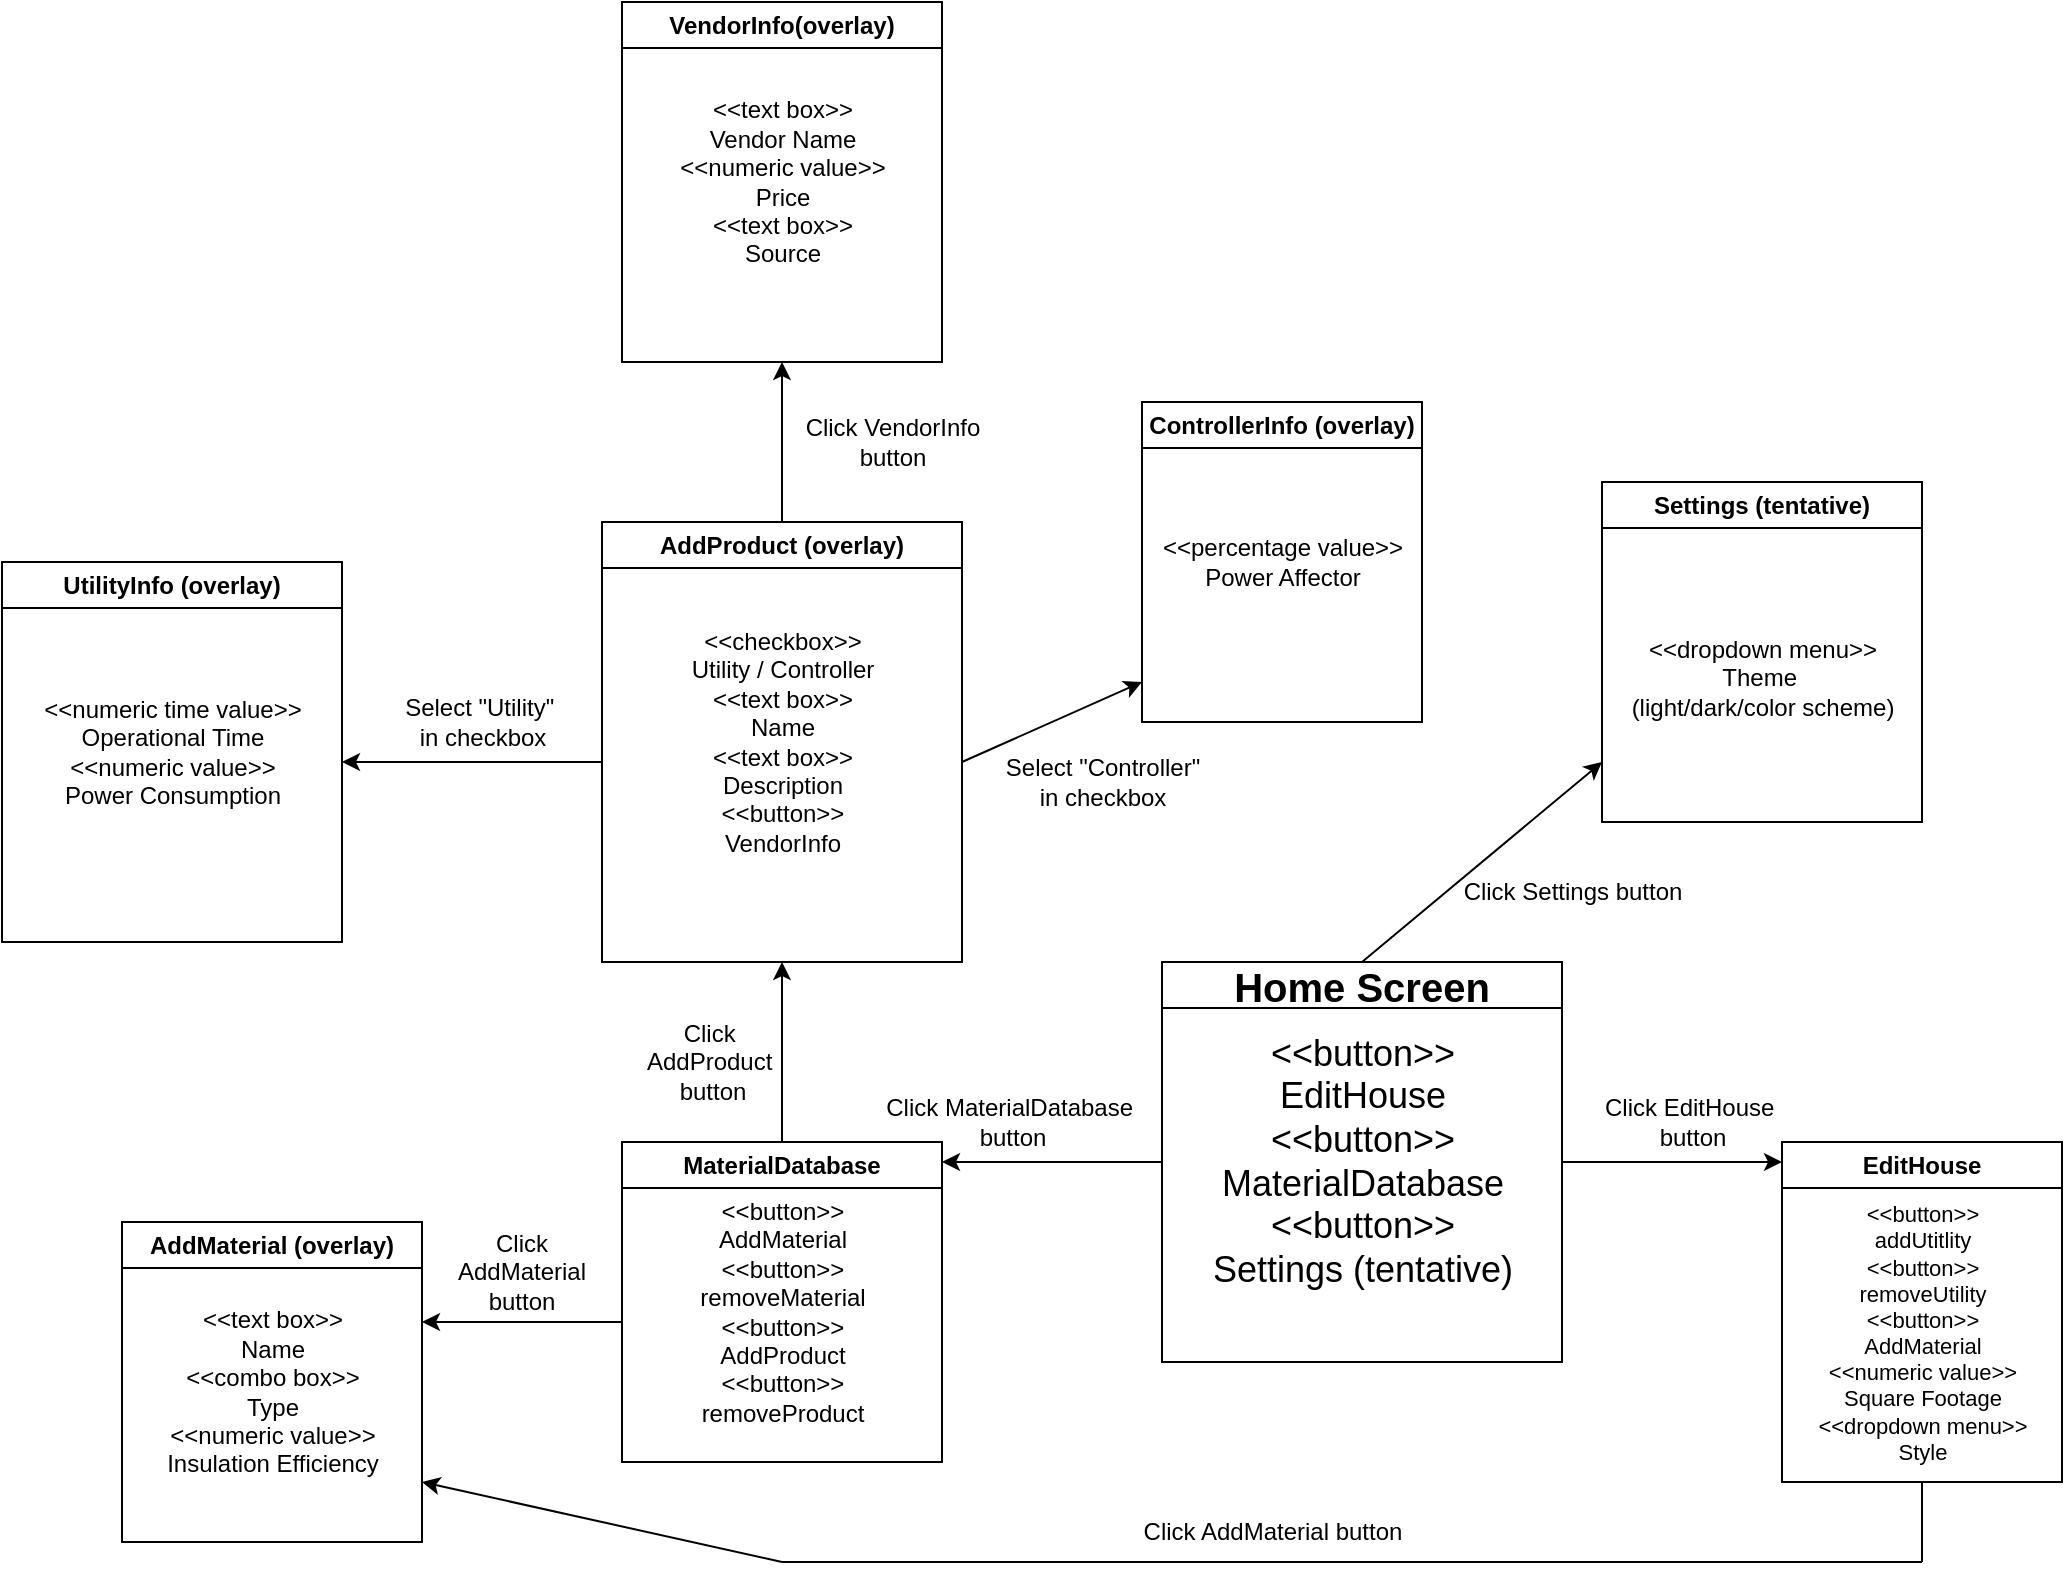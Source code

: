 <mxfile version="24.3.0" type="github">
  <diagram name="Page-1" id="PuLB1DdDrO7nmJHF8hCm">
    <mxGraphModel dx="2093" dy="1942" grid="1" gridSize="10" guides="1" tooltips="1" connect="1" arrows="1" fold="1" page="1" pageScale="1" pageWidth="850" pageHeight="1100" math="0" shadow="0">
      <root>
        <mxCell id="0" />
        <mxCell id="1" parent="0" />
        <mxCell id="OUQnIHwVqGI0HXNHsA7D-2" value="&lt;font style=&quot;font-size: 20px;&quot;&gt;Home Screen&lt;/font&gt;" style="swimlane;whiteSpace=wrap;html=1;" parent="1" vertex="1">
          <mxGeometry x="290" y="140" width="200" height="200" as="geometry" />
        </mxCell>
        <mxCell id="OUQnIHwVqGI0HXNHsA7D-3" value="&lt;font style=&quot;font-size: 18px;&quot;&gt;&amp;lt;&amp;lt;button&amp;gt;&amp;gt;&lt;/font&gt;&lt;div style=&quot;font-size: 18px;&quot;&gt;&lt;font style=&quot;font-size: 18px;&quot;&gt;EditHouse&lt;/font&gt;&lt;/div&gt;&lt;div style=&quot;font-size: 18px;&quot;&gt;&lt;font style=&quot;font-size: 18px;&quot;&gt;&amp;lt;&amp;lt;button&amp;gt;&amp;gt;&lt;/font&gt;&lt;/div&gt;&lt;div style=&quot;font-size: 18px;&quot;&gt;&lt;font style=&quot;font-size: 18px;&quot;&gt;MaterialDatabase&lt;/font&gt;&lt;/div&gt;&lt;div style=&quot;font-size: 18px;&quot;&gt;&lt;font style=&quot;font-size: 18px;&quot;&gt;&amp;lt;&amp;lt;button&amp;gt;&amp;gt;&lt;/font&gt;&lt;/div&gt;&lt;div style=&quot;font-size: 18px;&quot;&gt;&lt;font style=&quot;font-size: 18px;&quot;&gt;Settings (tentative)&lt;/font&gt;&lt;/div&gt;" style="text;html=1;align=center;verticalAlign=middle;resizable=0;points=[];autosize=1;strokeColor=none;fillColor=none;" parent="OUQnIHwVqGI0HXNHsA7D-2" vertex="1">
          <mxGeometry x="15" y="30" width="170" height="140" as="geometry" />
        </mxCell>
        <mxCell id="OUQnIHwVqGI0HXNHsA7D-4" value="" style="endArrow=classic;html=1;rounded=0;" parent="1" edge="1">
          <mxGeometry width="50" height="50" relative="1" as="geometry">
            <mxPoint x="490" y="240" as="sourcePoint" />
            <mxPoint x="600" y="240" as="targetPoint" />
          </mxGeometry>
        </mxCell>
        <mxCell id="OUQnIHwVqGI0HXNHsA7D-5" value="Click EditHouse&amp;nbsp;&lt;div&gt;button&lt;/div&gt;" style="text;html=1;align=center;verticalAlign=middle;resizable=0;points=[];autosize=1;strokeColor=none;fillColor=none;" parent="1" vertex="1">
          <mxGeometry x="500" y="200" width="110" height="40" as="geometry" />
        </mxCell>
        <mxCell id="OUQnIHwVqGI0HXNHsA7D-6" value="EditHouse" style="swimlane;whiteSpace=wrap;html=1;" parent="1" vertex="1">
          <mxGeometry x="600" y="230" width="140" height="170" as="geometry" />
        </mxCell>
        <mxCell id="OUQnIHwVqGI0HXNHsA7D-7" value="&lt;font style=&quot;font-size: 11px;&quot;&gt;&amp;lt;&amp;lt;button&amp;gt;&amp;gt;&lt;/font&gt;&lt;div style=&quot;font-size: 11px;&quot;&gt;&lt;font style=&quot;font-size: 11px;&quot;&gt;addUtitlity&lt;/font&gt;&lt;/div&gt;&lt;div style=&quot;font-size: 11px;&quot;&gt;&lt;font style=&quot;font-size: 11px;&quot;&gt;&amp;lt;&amp;lt;button&amp;gt;&amp;gt;&lt;/font&gt;&lt;/div&gt;&lt;div style=&quot;font-size: 11px;&quot;&gt;&lt;font style=&quot;font-size: 11px;&quot;&gt;removeUtility&lt;/font&gt;&lt;/div&gt;&lt;div style=&quot;font-size: 11px;&quot;&gt;&lt;font style=&quot;font-size: 11px;&quot;&gt;&amp;lt;&amp;lt;button&amp;gt;&amp;gt;&lt;br&gt;AddMaterial&lt;/font&gt;&lt;/div&gt;&lt;div style=&quot;font-size: 11px;&quot;&gt;&lt;font style=&quot;font-size: 11px;&quot;&gt;&amp;lt;&amp;lt;numeric value&amp;gt;&amp;gt;&lt;br&gt;Square Footage&lt;/font&gt;&lt;/div&gt;&lt;div style=&quot;font-size: 11px;&quot;&gt;&lt;font style=&quot;font-size: 11px;&quot;&gt;&amp;lt;&amp;lt;dropdown menu&amp;gt;&amp;gt;&lt;/font&gt;&lt;/div&gt;&lt;div style=&quot;font-size: 11px;&quot;&gt;&lt;font style=&quot;font-size: 11px;&quot;&gt;Style&lt;/font&gt;&lt;/div&gt;" style="text;html=1;align=center;verticalAlign=middle;resizable=0;points=[];autosize=1;strokeColor=none;fillColor=none;" parent="OUQnIHwVqGI0HXNHsA7D-6" vertex="1">
          <mxGeometry x="5" y="20" width="130" height="150" as="geometry" />
        </mxCell>
        <mxCell id="OUQnIHwVqGI0HXNHsA7D-9" value="" style="endArrow=classic;html=1;rounded=0;exitX=0;exitY=0.5;exitDx=0;exitDy=0;" parent="1" source="OUQnIHwVqGI0HXNHsA7D-2" edge="1">
          <mxGeometry width="50" height="50" relative="1" as="geometry">
            <mxPoint x="310" y="310" as="sourcePoint" />
            <mxPoint x="180" y="240" as="targetPoint" />
          </mxGeometry>
        </mxCell>
        <mxCell id="OUQnIHwVqGI0HXNHsA7D-10" value="Click MaterialDatabase&amp;nbsp;&lt;div&gt;button&lt;/div&gt;" style="text;html=1;align=center;verticalAlign=middle;resizable=0;points=[];autosize=1;strokeColor=none;fillColor=none;" parent="1" vertex="1">
          <mxGeometry x="140" y="200" width="150" height="40" as="geometry" />
        </mxCell>
        <mxCell id="OUQnIHwVqGI0HXNHsA7D-11" value="MaterialDatabase" style="swimlane;whiteSpace=wrap;html=1;" parent="1" vertex="1">
          <mxGeometry x="20" y="230" width="160" height="160" as="geometry" />
        </mxCell>
        <mxCell id="OUQnIHwVqGI0HXNHsA7D-18" value="&amp;lt;&amp;lt;button&amp;gt;&amp;gt;&lt;div&gt;AddMaterial&lt;/div&gt;&lt;div&gt;&amp;lt;&amp;lt;button&amp;gt;&amp;gt;&lt;/div&gt;&lt;div&gt;removeMaterial&lt;/div&gt;&lt;div&gt;&amp;lt;&amp;lt;button&amp;gt;&amp;gt;&lt;/div&gt;&lt;div&gt;AddProduct&lt;/div&gt;&lt;div&gt;&amp;lt;&amp;lt;button&amp;gt;&amp;gt;&lt;/div&gt;&lt;div&gt;removeProduct&lt;/div&gt;" style="text;html=1;align=center;verticalAlign=middle;resizable=0;points=[];autosize=1;strokeColor=none;fillColor=none;" parent="OUQnIHwVqGI0HXNHsA7D-11" vertex="1">
          <mxGeometry x="25" y="20" width="110" height="130" as="geometry" />
        </mxCell>
        <mxCell id="OUQnIHwVqGI0HXNHsA7D-19" value="" style="endArrow=classic;html=1;rounded=0;" parent="OUQnIHwVqGI0HXNHsA7D-11" edge="1">
          <mxGeometry width="50" height="50" relative="1" as="geometry">
            <mxPoint y="90" as="sourcePoint" />
            <mxPoint x="-100" y="90" as="targetPoint" />
          </mxGeometry>
        </mxCell>
        <mxCell id="OUQnIHwVqGI0HXNHsA7D-13" value="" style="endArrow=none;html=1;rounded=0;" parent="1" edge="1">
          <mxGeometry width="50" height="50" relative="1" as="geometry">
            <mxPoint x="670" y="440" as="sourcePoint" />
            <mxPoint x="670" y="400" as="targetPoint" />
          </mxGeometry>
        </mxCell>
        <mxCell id="OUQnIHwVqGI0HXNHsA7D-14" value="" style="endArrow=none;html=1;rounded=0;" parent="1" edge="1">
          <mxGeometry width="50" height="50" relative="1" as="geometry">
            <mxPoint x="100" y="440" as="sourcePoint" />
            <mxPoint x="670" y="440" as="targetPoint" />
          </mxGeometry>
        </mxCell>
        <mxCell id="OUQnIHwVqGI0HXNHsA7D-16" value="" style="endArrow=classic;html=1;rounded=0;" parent="1" edge="1">
          <mxGeometry width="50" height="50" relative="1" as="geometry">
            <mxPoint x="100" y="440" as="sourcePoint" />
            <mxPoint x="-80" y="400" as="targetPoint" />
          </mxGeometry>
        </mxCell>
        <mxCell id="OUQnIHwVqGI0HXNHsA7D-17" value="Click AddMaterial button" style="text;html=1;align=center;verticalAlign=middle;resizable=0;points=[];autosize=1;strokeColor=none;fillColor=none;" parent="1" vertex="1">
          <mxGeometry x="270" y="410" width="150" height="30" as="geometry" />
        </mxCell>
        <mxCell id="OUQnIHwVqGI0HXNHsA7D-20" value="Click AddMaterial button" style="text;html=1;align=center;verticalAlign=middle;whiteSpace=wrap;rounded=0;" parent="1" vertex="1">
          <mxGeometry x="-60" y="280" width="60" height="30" as="geometry" />
        </mxCell>
        <mxCell id="OUQnIHwVqGI0HXNHsA7D-21" value="AddMaterial (overlay)" style="swimlane;whiteSpace=wrap;html=1;" parent="1" vertex="1">
          <mxGeometry x="-230" y="270" width="150" height="160" as="geometry" />
        </mxCell>
        <mxCell id="OUQnIHwVqGI0HXNHsA7D-22" value="&amp;lt;&amp;lt;text box&amp;gt;&amp;gt;&lt;div&gt;Name&lt;/div&gt;&lt;div&gt;&amp;lt;&amp;lt;combo box&amp;gt;&amp;gt;&lt;/div&gt;&lt;div&gt;Type&lt;/div&gt;&lt;div&gt;&amp;lt;&amp;lt;numeric value&amp;gt;&amp;gt;&lt;br&gt;Insulation Efficiency&lt;/div&gt;" style="text;html=1;align=center;verticalAlign=middle;resizable=0;points=[];autosize=1;strokeColor=none;fillColor=none;" parent="OUQnIHwVqGI0HXNHsA7D-21" vertex="1">
          <mxGeometry x="10" y="35" width="130" height="100" as="geometry" />
        </mxCell>
        <mxCell id="OUQnIHwVqGI0HXNHsA7D-23" value="" style="endArrow=classic;html=1;rounded=0;" parent="1" edge="1">
          <mxGeometry width="50" height="50" relative="1" as="geometry">
            <mxPoint x="100" y="230" as="sourcePoint" />
            <mxPoint x="100" y="140" as="targetPoint" />
          </mxGeometry>
        </mxCell>
        <mxCell id="OUQnIHwVqGI0HXNHsA7D-24" value="Click&amp;nbsp;&lt;div&gt;AddProduct&amp;nbsp;&lt;div&gt;button&lt;/div&gt;&lt;/div&gt;" style="text;html=1;align=center;verticalAlign=middle;resizable=0;points=[];autosize=1;strokeColor=none;fillColor=none;" parent="1" vertex="1">
          <mxGeometry x="20" y="160" width="90" height="60" as="geometry" />
        </mxCell>
        <mxCell id="OUQnIHwVqGI0HXNHsA7D-25" value="AddProduct (overlay)" style="swimlane;whiteSpace=wrap;html=1;" parent="1" vertex="1">
          <mxGeometry x="10" y="-80" width="180" height="220" as="geometry" />
        </mxCell>
        <mxCell id="OUQnIHwVqGI0HXNHsA7D-26" value="&amp;lt;&amp;lt;checkbox&amp;gt;&amp;gt;&lt;div&gt;Utility / Controller&lt;/div&gt;&lt;div&gt;&amp;lt;&amp;lt;text box&amp;gt;&amp;gt;&lt;/div&gt;&lt;div&gt;Name&lt;/div&gt;&lt;div&gt;&amp;lt;&amp;lt;text box&amp;gt;&amp;gt;&lt;/div&gt;&lt;div&gt;Description&lt;/div&gt;&lt;div&gt;&amp;lt;&amp;lt;button&amp;gt;&amp;gt;&lt;/div&gt;&lt;div&gt;VendorInfo&lt;/div&gt;" style="text;html=1;align=center;verticalAlign=middle;resizable=0;points=[];autosize=1;strokeColor=none;fillColor=none;" parent="OUQnIHwVqGI0HXNHsA7D-25" vertex="1">
          <mxGeometry x="35" y="45" width="110" height="130" as="geometry" />
        </mxCell>
        <mxCell id="OUQnIHwVqGI0HXNHsA7D-31" value="" style="endArrow=classic;html=1;rounded=0;" parent="OUQnIHwVqGI0HXNHsA7D-25" edge="1">
          <mxGeometry width="50" height="50" relative="1" as="geometry">
            <mxPoint y="120" as="sourcePoint" />
            <mxPoint x="-130" y="120" as="targetPoint" />
          </mxGeometry>
        </mxCell>
        <mxCell id="OUQnIHwVqGI0HXNHsA7D-27" value="" style="endArrow=classic;html=1;rounded=0;" parent="1" edge="1">
          <mxGeometry width="50" height="50" relative="1" as="geometry">
            <mxPoint x="190" y="40" as="sourcePoint" />
            <mxPoint x="280" as="targetPoint" />
          </mxGeometry>
        </mxCell>
        <mxCell id="OUQnIHwVqGI0HXNHsA7D-28" value="Select &quot;Controller&quot; &lt;br&gt;in checkbox" style="text;html=1;align=center;verticalAlign=middle;resizable=0;points=[];autosize=1;strokeColor=none;fillColor=none;" parent="1" vertex="1">
          <mxGeometry x="200" y="30" width="120" height="40" as="geometry" />
        </mxCell>
        <mxCell id="OUQnIHwVqGI0HXNHsA7D-29" value="ControllerInfo (overlay)" style="swimlane;whiteSpace=wrap;html=1;startSize=23;" parent="1" vertex="1">
          <mxGeometry x="280" y="-140" width="140" height="160" as="geometry" />
        </mxCell>
        <mxCell id="OUQnIHwVqGI0HXNHsA7D-35" value="&amp;lt;&amp;lt;percentage value&amp;gt;&amp;gt;&lt;div&gt;Power Affector&lt;/div&gt;" style="text;html=1;align=center;verticalAlign=middle;resizable=0;points=[];autosize=1;strokeColor=none;fillColor=none;" parent="OUQnIHwVqGI0HXNHsA7D-29" vertex="1">
          <mxGeometry y="60" width="140" height="40" as="geometry" />
        </mxCell>
        <mxCell id="OUQnIHwVqGI0HXNHsA7D-32" value="UtilityInfo (overlay)" style="swimlane;whiteSpace=wrap;html=1;" parent="1" vertex="1">
          <mxGeometry x="-290" y="-60" width="170" height="190" as="geometry" />
        </mxCell>
        <mxCell id="OUQnIHwVqGI0HXNHsA7D-34" value="&amp;lt;&amp;lt;numeric time value&amp;gt;&amp;gt;&lt;div&gt;Operational Time&lt;/div&gt;&lt;div&gt;&amp;lt;&amp;lt;numeric value&amp;gt;&amp;gt;&lt;br&gt;Power Consumption&lt;/div&gt;" style="text;html=1;align=center;verticalAlign=middle;resizable=0;points=[];autosize=1;strokeColor=none;fillColor=none;" parent="OUQnIHwVqGI0HXNHsA7D-32" vertex="1">
          <mxGeometry x="10" y="60" width="150" height="70" as="geometry" />
        </mxCell>
        <mxCell id="OUQnIHwVqGI0HXNHsA7D-33" value="Select &quot;Utility&quot;&amp;nbsp;&lt;div&gt;in checkbox&lt;/div&gt;" style="text;html=1;align=center;verticalAlign=middle;resizable=0;points=[];autosize=1;strokeColor=none;fillColor=none;" parent="1" vertex="1">
          <mxGeometry x="-100" width="100" height="40" as="geometry" />
        </mxCell>
        <mxCell id="OUQnIHwVqGI0HXNHsA7D-36" value="" style="endArrow=classic;html=1;rounded=0;" parent="1" edge="1">
          <mxGeometry width="50" height="50" relative="1" as="geometry">
            <mxPoint x="100" y="-80" as="sourcePoint" />
            <mxPoint x="100" y="-160" as="targetPoint" />
          </mxGeometry>
        </mxCell>
        <mxCell id="OUQnIHwVqGI0HXNHsA7D-37" value="VendorInfo(overlay)" style="swimlane;whiteSpace=wrap;html=1;" parent="1" vertex="1">
          <mxGeometry x="20" y="-340" width="160" height="180" as="geometry" />
        </mxCell>
        <mxCell id="OUQnIHwVqGI0HXNHsA7D-39" value="&amp;lt;&amp;lt;text box&amp;gt;&amp;gt;&lt;div&gt;Vendor Name&lt;/div&gt;&lt;div&gt;&amp;lt;&amp;lt;numeric value&amp;gt;&amp;gt;&lt;br&gt;Price&lt;/div&gt;&lt;div&gt;&amp;lt;&amp;lt;text box&amp;gt;&amp;gt;&lt;br&gt;Source&lt;/div&gt;" style="text;html=1;align=center;verticalAlign=middle;resizable=0;points=[];autosize=1;strokeColor=none;fillColor=none;" parent="OUQnIHwVqGI0HXNHsA7D-37" vertex="1">
          <mxGeometry x="15" y="40" width="130" height="100" as="geometry" />
        </mxCell>
        <mxCell id="OUQnIHwVqGI0HXNHsA7D-38" value="Click VendorInfo&lt;div&gt;button&lt;/div&gt;" style="text;html=1;align=center;verticalAlign=middle;resizable=0;points=[];autosize=1;strokeColor=none;fillColor=none;" parent="1" vertex="1">
          <mxGeometry x="100" y="-140" width="110" height="40" as="geometry" />
        </mxCell>
        <mxCell id="fruT9f8GjVpo4-_wTnko-1" value="" style="endArrow=classic;html=1;rounded=0;" edge="1" parent="1">
          <mxGeometry width="50" height="50" relative="1" as="geometry">
            <mxPoint x="390" y="140" as="sourcePoint" />
            <mxPoint x="510" y="40" as="targetPoint" />
          </mxGeometry>
        </mxCell>
        <mxCell id="fruT9f8GjVpo4-_wTnko-2" value="Settings (tentative)" style="swimlane;whiteSpace=wrap;html=1;" vertex="1" parent="1">
          <mxGeometry x="510" y="-100" width="160" height="170" as="geometry" />
        </mxCell>
        <mxCell id="fruT9f8GjVpo4-_wTnko-3" value="&amp;lt;&amp;lt;dropdown menu&amp;gt;&amp;gt;&lt;div&gt;Theme&amp;nbsp;&lt;/div&gt;&lt;div&gt;(light/dark/color scheme)&lt;br&gt;&lt;div&gt;&lt;br&gt;&lt;/div&gt;&lt;/div&gt;" style="text;html=1;align=center;verticalAlign=middle;resizable=0;points=[];autosize=1;strokeColor=none;fillColor=none;" vertex="1" parent="fruT9f8GjVpo4-_wTnko-2">
          <mxGeometry x="5" y="70" width="150" height="70" as="geometry" />
        </mxCell>
        <mxCell id="fruT9f8GjVpo4-_wTnko-4" value="Click Settings button" style="text;html=1;align=center;verticalAlign=middle;resizable=0;points=[];autosize=1;strokeColor=none;fillColor=none;" vertex="1" parent="1">
          <mxGeometry x="430" y="90" width="130" height="30" as="geometry" />
        </mxCell>
      </root>
    </mxGraphModel>
  </diagram>
</mxfile>
